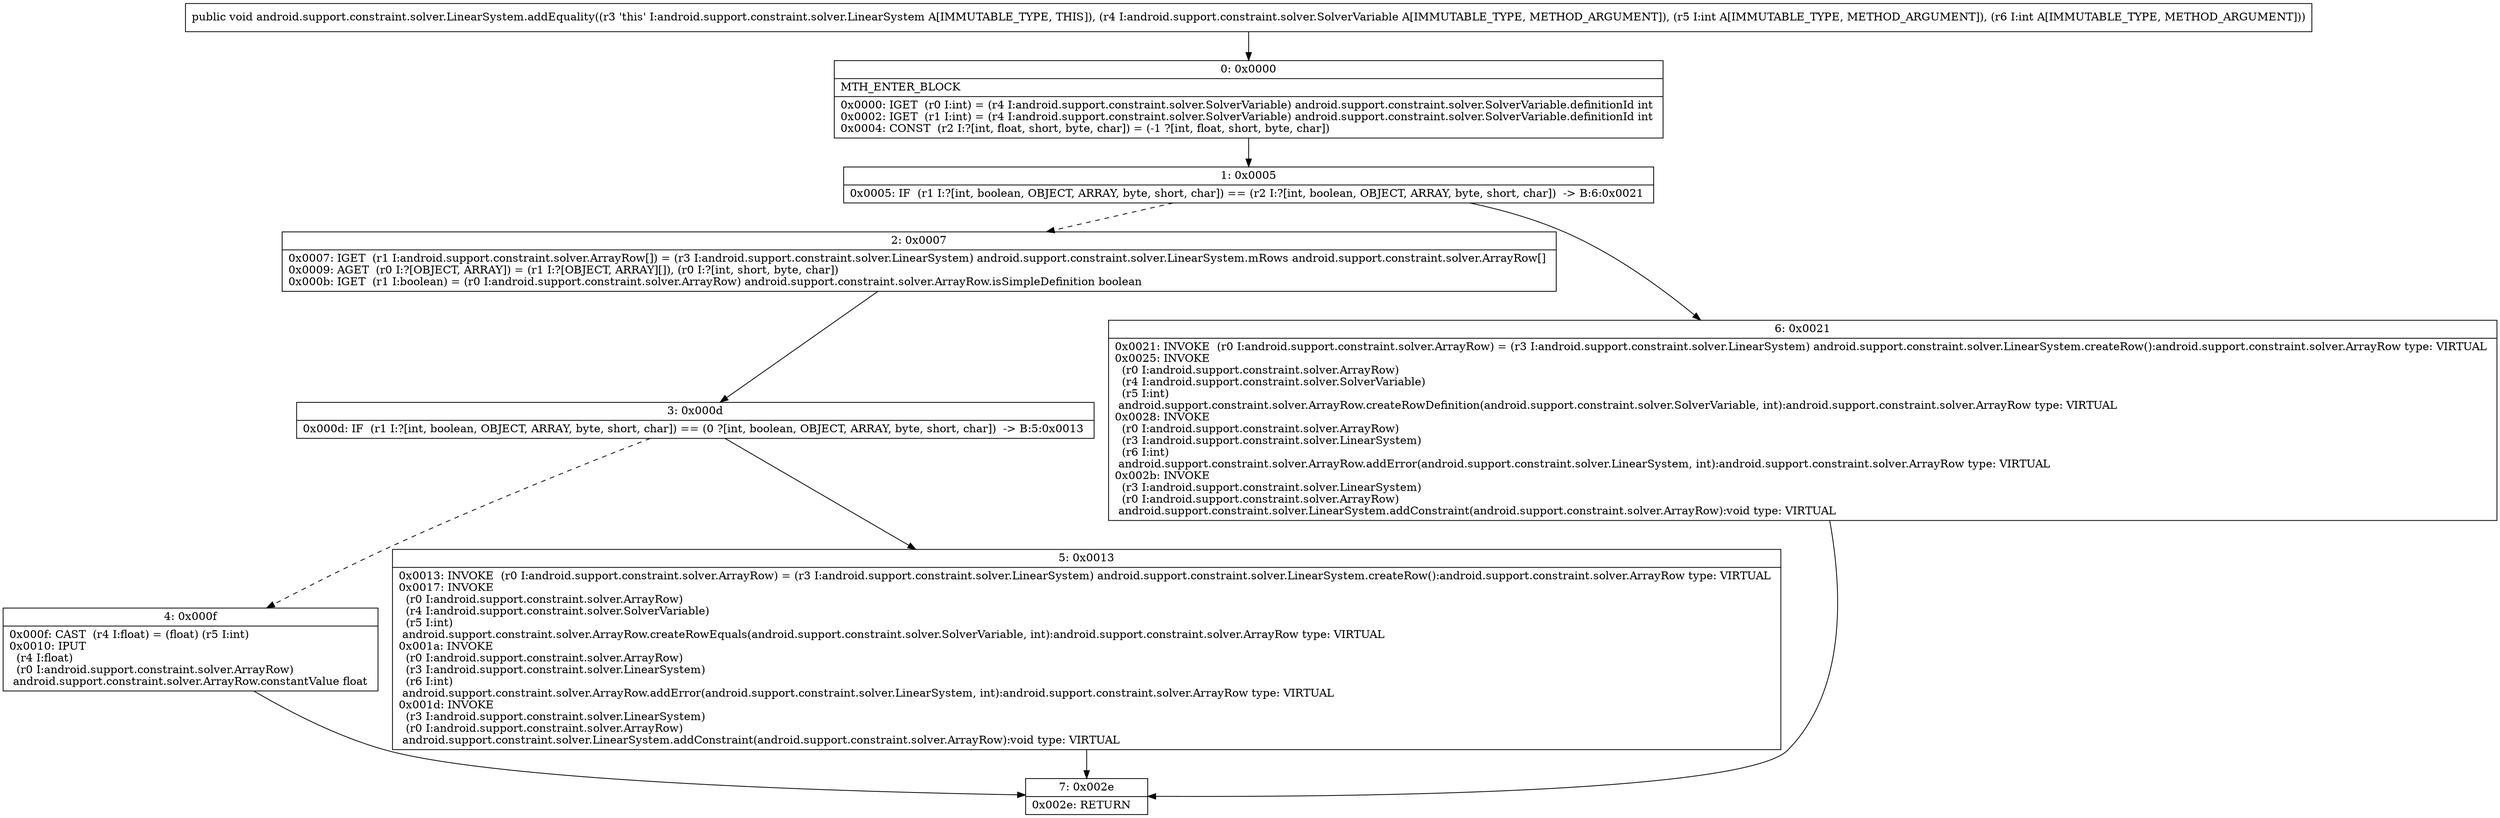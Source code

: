 digraph "CFG forandroid.support.constraint.solver.LinearSystem.addEquality(Landroid\/support\/constraint\/solver\/SolverVariable;II)V" {
Node_0 [shape=record,label="{0\:\ 0x0000|MTH_ENTER_BLOCK\l|0x0000: IGET  (r0 I:int) = (r4 I:android.support.constraint.solver.SolverVariable) android.support.constraint.solver.SolverVariable.definitionId int \l0x0002: IGET  (r1 I:int) = (r4 I:android.support.constraint.solver.SolverVariable) android.support.constraint.solver.SolverVariable.definitionId int \l0x0004: CONST  (r2 I:?[int, float, short, byte, char]) = (\-1 ?[int, float, short, byte, char]) \l}"];
Node_1 [shape=record,label="{1\:\ 0x0005|0x0005: IF  (r1 I:?[int, boolean, OBJECT, ARRAY, byte, short, char]) == (r2 I:?[int, boolean, OBJECT, ARRAY, byte, short, char])  \-\> B:6:0x0021 \l}"];
Node_2 [shape=record,label="{2\:\ 0x0007|0x0007: IGET  (r1 I:android.support.constraint.solver.ArrayRow[]) = (r3 I:android.support.constraint.solver.LinearSystem) android.support.constraint.solver.LinearSystem.mRows android.support.constraint.solver.ArrayRow[] \l0x0009: AGET  (r0 I:?[OBJECT, ARRAY]) = (r1 I:?[OBJECT, ARRAY][]), (r0 I:?[int, short, byte, char]) \l0x000b: IGET  (r1 I:boolean) = (r0 I:android.support.constraint.solver.ArrayRow) android.support.constraint.solver.ArrayRow.isSimpleDefinition boolean \l}"];
Node_3 [shape=record,label="{3\:\ 0x000d|0x000d: IF  (r1 I:?[int, boolean, OBJECT, ARRAY, byte, short, char]) == (0 ?[int, boolean, OBJECT, ARRAY, byte, short, char])  \-\> B:5:0x0013 \l}"];
Node_4 [shape=record,label="{4\:\ 0x000f|0x000f: CAST  (r4 I:float) = (float) (r5 I:int) \l0x0010: IPUT  \l  (r4 I:float)\l  (r0 I:android.support.constraint.solver.ArrayRow)\l android.support.constraint.solver.ArrayRow.constantValue float \l}"];
Node_5 [shape=record,label="{5\:\ 0x0013|0x0013: INVOKE  (r0 I:android.support.constraint.solver.ArrayRow) = (r3 I:android.support.constraint.solver.LinearSystem) android.support.constraint.solver.LinearSystem.createRow():android.support.constraint.solver.ArrayRow type: VIRTUAL \l0x0017: INVOKE  \l  (r0 I:android.support.constraint.solver.ArrayRow)\l  (r4 I:android.support.constraint.solver.SolverVariable)\l  (r5 I:int)\l android.support.constraint.solver.ArrayRow.createRowEquals(android.support.constraint.solver.SolverVariable, int):android.support.constraint.solver.ArrayRow type: VIRTUAL \l0x001a: INVOKE  \l  (r0 I:android.support.constraint.solver.ArrayRow)\l  (r3 I:android.support.constraint.solver.LinearSystem)\l  (r6 I:int)\l android.support.constraint.solver.ArrayRow.addError(android.support.constraint.solver.LinearSystem, int):android.support.constraint.solver.ArrayRow type: VIRTUAL \l0x001d: INVOKE  \l  (r3 I:android.support.constraint.solver.LinearSystem)\l  (r0 I:android.support.constraint.solver.ArrayRow)\l android.support.constraint.solver.LinearSystem.addConstraint(android.support.constraint.solver.ArrayRow):void type: VIRTUAL \l}"];
Node_6 [shape=record,label="{6\:\ 0x0021|0x0021: INVOKE  (r0 I:android.support.constraint.solver.ArrayRow) = (r3 I:android.support.constraint.solver.LinearSystem) android.support.constraint.solver.LinearSystem.createRow():android.support.constraint.solver.ArrayRow type: VIRTUAL \l0x0025: INVOKE  \l  (r0 I:android.support.constraint.solver.ArrayRow)\l  (r4 I:android.support.constraint.solver.SolverVariable)\l  (r5 I:int)\l android.support.constraint.solver.ArrayRow.createRowDefinition(android.support.constraint.solver.SolverVariable, int):android.support.constraint.solver.ArrayRow type: VIRTUAL \l0x0028: INVOKE  \l  (r0 I:android.support.constraint.solver.ArrayRow)\l  (r3 I:android.support.constraint.solver.LinearSystem)\l  (r6 I:int)\l android.support.constraint.solver.ArrayRow.addError(android.support.constraint.solver.LinearSystem, int):android.support.constraint.solver.ArrayRow type: VIRTUAL \l0x002b: INVOKE  \l  (r3 I:android.support.constraint.solver.LinearSystem)\l  (r0 I:android.support.constraint.solver.ArrayRow)\l android.support.constraint.solver.LinearSystem.addConstraint(android.support.constraint.solver.ArrayRow):void type: VIRTUAL \l}"];
Node_7 [shape=record,label="{7\:\ 0x002e|0x002e: RETURN   \l}"];
MethodNode[shape=record,label="{public void android.support.constraint.solver.LinearSystem.addEquality((r3 'this' I:android.support.constraint.solver.LinearSystem A[IMMUTABLE_TYPE, THIS]), (r4 I:android.support.constraint.solver.SolverVariable A[IMMUTABLE_TYPE, METHOD_ARGUMENT]), (r5 I:int A[IMMUTABLE_TYPE, METHOD_ARGUMENT]), (r6 I:int A[IMMUTABLE_TYPE, METHOD_ARGUMENT])) }"];
MethodNode -> Node_0;
Node_0 -> Node_1;
Node_1 -> Node_2[style=dashed];
Node_1 -> Node_6;
Node_2 -> Node_3;
Node_3 -> Node_4[style=dashed];
Node_3 -> Node_5;
Node_4 -> Node_7;
Node_5 -> Node_7;
Node_6 -> Node_7;
}

